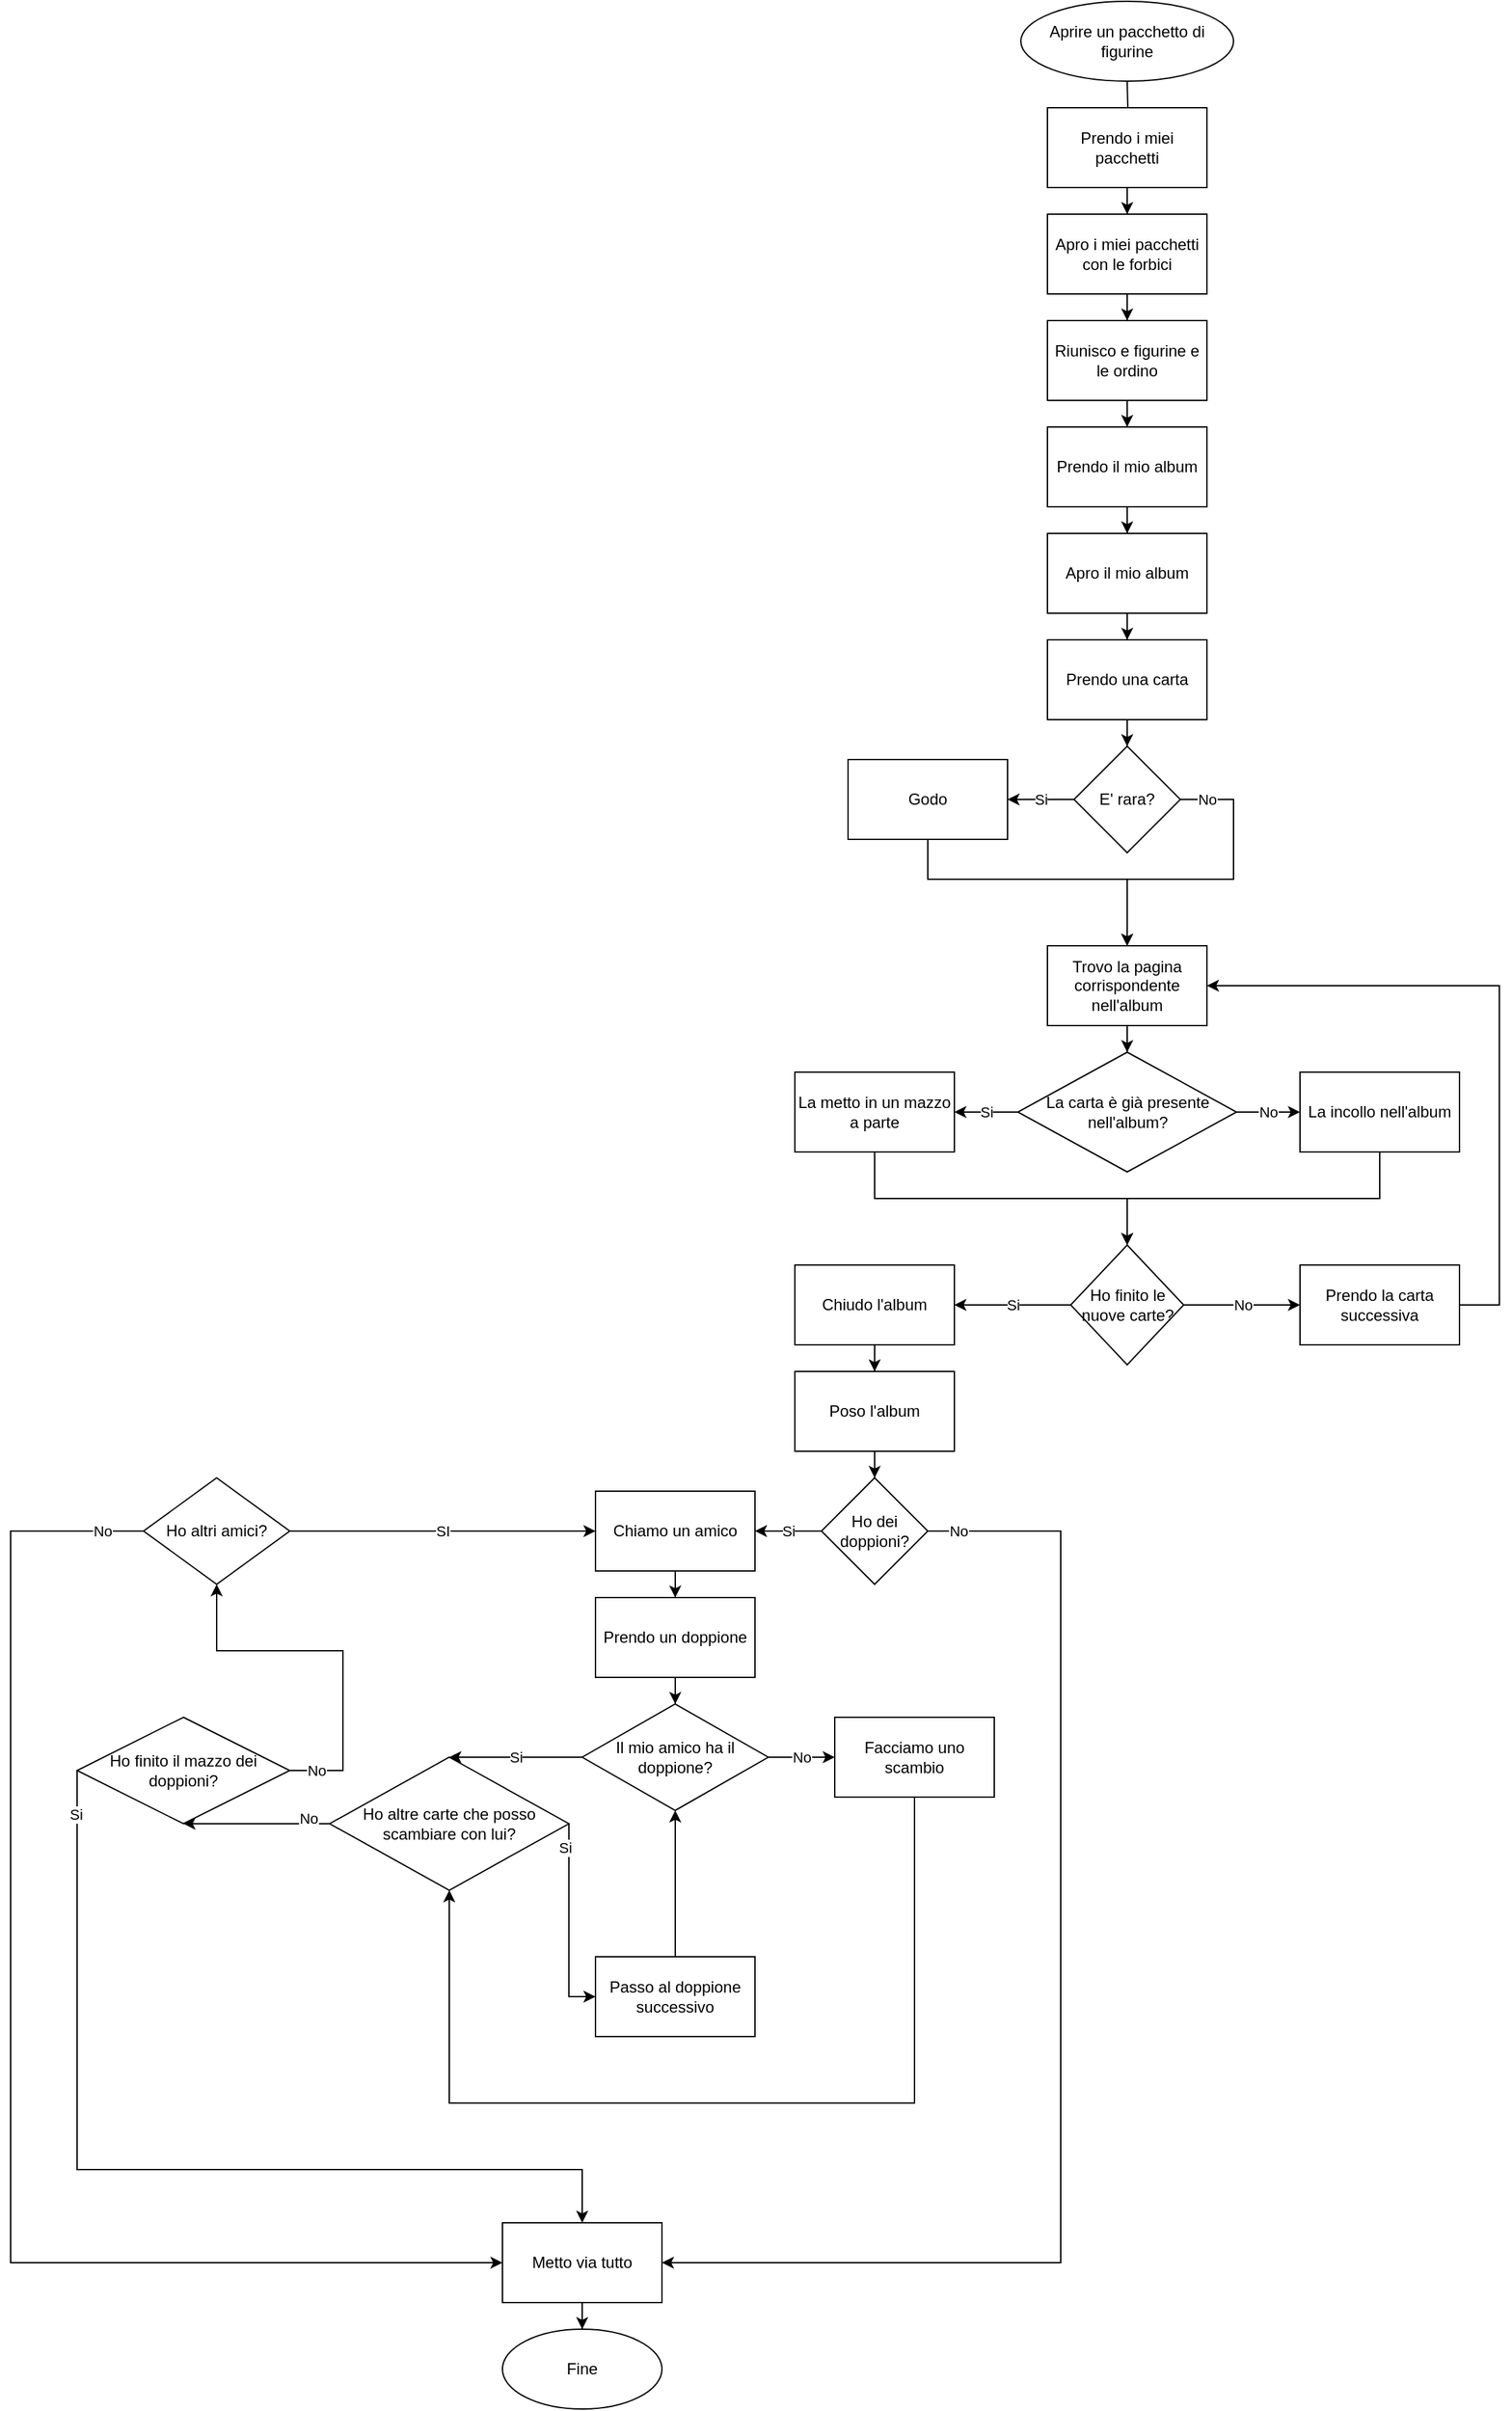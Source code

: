 <mxfile version="15.8.8" type="device"><diagram id="NLJ6FrOBDrChtwAKMCuL" name="Page-1"><mxGraphModel dx="1121" dy="1079" grid="1" gridSize="10" guides="1" tooltips="1" connect="1" arrows="1" fold="1" page="1" pageScale="1" pageWidth="1000" pageHeight="2000" math="0" shadow="0"><root><mxCell id="0"/><mxCell id="1" parent="0"/><mxCell id="Ks2zo3N1N7bRqCL9yxlh-40" style="edgeStyle=orthogonalEdgeStyle;rounded=0;orthogonalLoop=1;jettySize=auto;html=1;" edge="1" parent="1" target="Ks2zo3N1N7bRqCL9yxlh-2"><mxGeometry relative="1" as="geometry"><mxPoint x="1210" y="90" as="sourcePoint"/></mxGeometry></mxCell><mxCell id="Ks2zo3N1N7bRqCL9yxlh-39" style="edgeStyle=orthogonalEdgeStyle;rounded=0;orthogonalLoop=1;jettySize=auto;html=1;" edge="1" parent="1" source="Ks2zo3N1N7bRqCL9yxlh-2" target="Ks2zo3N1N7bRqCL9yxlh-3"><mxGeometry relative="1" as="geometry"/></mxCell><mxCell id="Ks2zo3N1N7bRqCL9yxlh-2" value="Prendo i miei pacchetti" style="rounded=0;whiteSpace=wrap;html=1;" vertex="1" parent="1"><mxGeometry x="1150" y="110" width="120" height="60" as="geometry"/></mxCell><mxCell id="Ks2zo3N1N7bRqCL9yxlh-41" style="edgeStyle=orthogonalEdgeStyle;rounded=0;orthogonalLoop=1;jettySize=auto;html=1;" edge="1" parent="1" source="Ks2zo3N1N7bRqCL9yxlh-3" target="Ks2zo3N1N7bRqCL9yxlh-4"><mxGeometry relative="1" as="geometry"/></mxCell><mxCell id="Ks2zo3N1N7bRqCL9yxlh-3" value="Apro i miei pacchetti con le forbici" style="rounded=0;whiteSpace=wrap;html=1;" vertex="1" parent="1"><mxGeometry x="1150" y="190" width="120" height="60" as="geometry"/></mxCell><mxCell id="Ks2zo3N1N7bRqCL9yxlh-42" style="edgeStyle=orthogonalEdgeStyle;rounded=0;orthogonalLoop=1;jettySize=auto;html=1;" edge="1" parent="1" source="Ks2zo3N1N7bRqCL9yxlh-4" target="Ks2zo3N1N7bRqCL9yxlh-5"><mxGeometry relative="1" as="geometry"/></mxCell><mxCell id="Ks2zo3N1N7bRqCL9yxlh-4" value="Riunisco e figurine e le ordino" style="rounded=0;whiteSpace=wrap;html=1;" vertex="1" parent="1"><mxGeometry x="1150" y="270" width="120" height="60" as="geometry"/></mxCell><mxCell id="Ks2zo3N1N7bRqCL9yxlh-43" style="edgeStyle=orthogonalEdgeStyle;rounded=0;orthogonalLoop=1;jettySize=auto;html=1;" edge="1" parent="1" source="Ks2zo3N1N7bRqCL9yxlh-5" target="Ks2zo3N1N7bRqCL9yxlh-6"><mxGeometry relative="1" as="geometry"/></mxCell><mxCell id="Ks2zo3N1N7bRqCL9yxlh-5" value="Prendo il mio album" style="rounded=0;whiteSpace=wrap;html=1;" vertex="1" parent="1"><mxGeometry x="1150" y="350" width="120" height="60" as="geometry"/></mxCell><mxCell id="Ks2zo3N1N7bRqCL9yxlh-44" style="edgeStyle=orthogonalEdgeStyle;rounded=0;orthogonalLoop=1;jettySize=auto;html=1;" edge="1" parent="1" source="Ks2zo3N1N7bRqCL9yxlh-6" target="Ks2zo3N1N7bRqCL9yxlh-7"><mxGeometry relative="1" as="geometry"/></mxCell><mxCell id="Ks2zo3N1N7bRqCL9yxlh-6" value="Apro il mio album" style="rounded=0;whiteSpace=wrap;html=1;" vertex="1" parent="1"><mxGeometry x="1150" y="430" width="120" height="60" as="geometry"/></mxCell><mxCell id="Ks2zo3N1N7bRqCL9yxlh-45" style="edgeStyle=orthogonalEdgeStyle;rounded=0;orthogonalLoop=1;jettySize=auto;html=1;" edge="1" parent="1" source="Ks2zo3N1N7bRqCL9yxlh-7" target="Ks2zo3N1N7bRqCL9yxlh-35"><mxGeometry relative="1" as="geometry"/></mxCell><mxCell id="Ks2zo3N1N7bRqCL9yxlh-7" value="Prendo una carta" style="rounded=0;whiteSpace=wrap;html=1;" vertex="1" parent="1"><mxGeometry x="1150" y="510" width="120" height="60" as="geometry"/></mxCell><mxCell id="Ks2zo3N1N7bRqCL9yxlh-19" style="edgeStyle=orthogonalEdgeStyle;rounded=0;orthogonalLoop=1;jettySize=auto;html=1;entryX=0.5;entryY=0;entryDx=0;entryDy=0;" edge="1" parent="1" source="Ks2zo3N1N7bRqCL9yxlh-8" target="Ks2zo3N1N7bRqCL9yxlh-9"><mxGeometry relative="1" as="geometry"/></mxCell><mxCell id="Ks2zo3N1N7bRqCL9yxlh-8" value="Trovo la pagina corrispondente nell'album" style="rounded=0;whiteSpace=wrap;html=1;" vertex="1" parent="1"><mxGeometry x="1150" y="740" width="120" height="60" as="geometry"/></mxCell><mxCell id="Ks2zo3N1N7bRqCL9yxlh-13" value="Si" style="edgeStyle=orthogonalEdgeStyle;rounded=0;orthogonalLoop=1;jettySize=auto;html=1;entryX=1;entryY=0.5;entryDx=0;entryDy=0;" edge="1" parent="1" source="Ks2zo3N1N7bRqCL9yxlh-9" target="Ks2zo3N1N7bRqCL9yxlh-10"><mxGeometry relative="1" as="geometry"/></mxCell><mxCell id="Ks2zo3N1N7bRqCL9yxlh-14" value="No" style="edgeStyle=orthogonalEdgeStyle;rounded=0;orthogonalLoop=1;jettySize=auto;html=1;entryX=0;entryY=0.5;entryDx=0;entryDy=0;" edge="1" parent="1" source="Ks2zo3N1N7bRqCL9yxlh-9" target="Ks2zo3N1N7bRqCL9yxlh-11"><mxGeometry relative="1" as="geometry"/></mxCell><mxCell id="Ks2zo3N1N7bRqCL9yxlh-9" value="La carta è già presente nell'album?" style="rhombus;whiteSpace=wrap;html=1;" vertex="1" parent="1"><mxGeometry x="1127.75" y="820" width="164.5" height="90" as="geometry"/></mxCell><mxCell id="Ks2zo3N1N7bRqCL9yxlh-17" style="edgeStyle=orthogonalEdgeStyle;rounded=0;orthogonalLoop=1;jettySize=auto;html=1;exitX=0.5;exitY=1;exitDx=0;exitDy=0;" edge="1" parent="1" source="Ks2zo3N1N7bRqCL9yxlh-10" target="Ks2zo3N1N7bRqCL9yxlh-12"><mxGeometry relative="1" as="geometry"><Array as="points"><mxPoint x="1020" y="930"/><mxPoint x="1210" y="930"/></Array></mxGeometry></mxCell><mxCell id="Ks2zo3N1N7bRqCL9yxlh-10" value="La metto in un mazzo a parte" style="rounded=0;whiteSpace=wrap;html=1;" vertex="1" parent="1"><mxGeometry x="960" y="835" width="120" height="60" as="geometry"/></mxCell><mxCell id="Ks2zo3N1N7bRqCL9yxlh-72" style="edgeStyle=orthogonalEdgeStyle;rounded=0;orthogonalLoop=1;jettySize=auto;html=1;entryX=0.5;entryY=0;entryDx=0;entryDy=0;" edge="1" parent="1" source="Ks2zo3N1N7bRqCL9yxlh-11" target="Ks2zo3N1N7bRqCL9yxlh-12"><mxGeometry relative="1" as="geometry"><Array as="points"><mxPoint x="1400" y="930"/><mxPoint x="1210" y="930"/></Array></mxGeometry></mxCell><mxCell id="Ks2zo3N1N7bRqCL9yxlh-11" value="La incollo nell'album" style="rounded=0;whiteSpace=wrap;html=1;" vertex="1" parent="1"><mxGeometry x="1340" y="835" width="120" height="60" as="geometry"/></mxCell><mxCell id="Ks2zo3N1N7bRqCL9yxlh-16" value="No" style="edgeStyle=orthogonalEdgeStyle;rounded=0;orthogonalLoop=1;jettySize=auto;html=1;" edge="1" parent="1" source="Ks2zo3N1N7bRqCL9yxlh-12" target="Ks2zo3N1N7bRqCL9yxlh-15"><mxGeometry relative="1" as="geometry"/></mxCell><mxCell id="Ks2zo3N1N7bRqCL9yxlh-25" value="Si" style="edgeStyle=orthogonalEdgeStyle;rounded=0;orthogonalLoop=1;jettySize=auto;html=1;entryX=1;entryY=0.5;entryDx=0;entryDy=0;" edge="1" parent="1" source="Ks2zo3N1N7bRqCL9yxlh-12" target="Ks2zo3N1N7bRqCL9yxlh-22"><mxGeometry relative="1" as="geometry"/></mxCell><mxCell id="Ks2zo3N1N7bRqCL9yxlh-12" value="Ho finito le nuove carte?" style="rhombus;whiteSpace=wrap;html=1;" vertex="1" parent="1"><mxGeometry x="1167.5" y="965" width="85" height="90" as="geometry"/></mxCell><mxCell id="Ks2zo3N1N7bRqCL9yxlh-18" style="edgeStyle=orthogonalEdgeStyle;rounded=0;orthogonalLoop=1;jettySize=auto;html=1;entryX=1;entryY=0.5;entryDx=0;entryDy=0;exitX=1;exitY=0.5;exitDx=0;exitDy=0;" edge="1" parent="1" source="Ks2zo3N1N7bRqCL9yxlh-15" target="Ks2zo3N1N7bRqCL9yxlh-8"><mxGeometry relative="1" as="geometry"><Array as="points"><mxPoint x="1490" y="1010"/><mxPoint x="1490" y="770"/></Array></mxGeometry></mxCell><mxCell id="Ks2zo3N1N7bRqCL9yxlh-15" value="Prendo la carta successiva" style="rounded=0;whiteSpace=wrap;html=1;" vertex="1" parent="1"><mxGeometry x="1340" y="980" width="120" height="60" as="geometry"/></mxCell><mxCell id="Ks2zo3N1N7bRqCL9yxlh-26" style="edgeStyle=orthogonalEdgeStyle;rounded=0;orthogonalLoop=1;jettySize=auto;html=1;entryX=0.5;entryY=0;entryDx=0;entryDy=0;" edge="1" parent="1" source="Ks2zo3N1N7bRqCL9yxlh-22" target="Ks2zo3N1N7bRqCL9yxlh-23"><mxGeometry relative="1" as="geometry"/></mxCell><mxCell id="Ks2zo3N1N7bRqCL9yxlh-22" value="Chiudo l'album" style="rounded=0;whiteSpace=wrap;html=1;" vertex="1" parent="1"><mxGeometry x="960" y="980" width="120" height="60" as="geometry"/></mxCell><mxCell id="Ks2zo3N1N7bRqCL9yxlh-27" style="edgeStyle=orthogonalEdgeStyle;rounded=0;orthogonalLoop=1;jettySize=auto;html=1;" edge="1" parent="1" source="Ks2zo3N1N7bRqCL9yxlh-23" target="Ks2zo3N1N7bRqCL9yxlh-24"><mxGeometry relative="1" as="geometry"/></mxCell><mxCell id="Ks2zo3N1N7bRqCL9yxlh-23" value="Poso l'album" style="rounded=0;whiteSpace=wrap;html=1;" vertex="1" parent="1"><mxGeometry x="960" y="1060" width="120" height="60" as="geometry"/></mxCell><mxCell id="Ks2zo3N1N7bRqCL9yxlh-29" value="Si" style="edgeStyle=orthogonalEdgeStyle;rounded=0;orthogonalLoop=1;jettySize=auto;html=1;" edge="1" parent="1" source="Ks2zo3N1N7bRqCL9yxlh-24" target="Ks2zo3N1N7bRqCL9yxlh-28"><mxGeometry relative="1" as="geometry"/></mxCell><mxCell id="Ks2zo3N1N7bRqCL9yxlh-70" style="edgeStyle=orthogonalEdgeStyle;rounded=0;orthogonalLoop=1;jettySize=auto;html=1;entryX=1;entryY=0.5;entryDx=0;entryDy=0;" edge="1" parent="1" source="Ks2zo3N1N7bRqCL9yxlh-24" target="Ks2zo3N1N7bRqCL9yxlh-64"><mxGeometry relative="1" as="geometry"><Array as="points"><mxPoint x="1160" y="1180"/><mxPoint x="1160" y="1730"/></Array></mxGeometry></mxCell><mxCell id="Ks2zo3N1N7bRqCL9yxlh-71" value="No" style="edgeLabel;html=1;align=center;verticalAlign=middle;resizable=0;points=[];" vertex="1" connectable="0" parent="Ks2zo3N1N7bRqCL9yxlh-70"><mxGeometry x="-0.953" y="3" relative="1" as="geometry"><mxPoint y="3" as="offset"/></mxGeometry></mxCell><mxCell id="Ks2zo3N1N7bRqCL9yxlh-24" value="Ho dei doppioni?" style="rhombus;whiteSpace=wrap;html=1;" vertex="1" parent="1"><mxGeometry x="980" y="1140" width="80" height="80" as="geometry"/></mxCell><mxCell id="Ks2zo3N1N7bRqCL9yxlh-32" style="edgeStyle=orthogonalEdgeStyle;rounded=0;orthogonalLoop=1;jettySize=auto;html=1;" edge="1" parent="1" source="Ks2zo3N1N7bRqCL9yxlh-28" target="Ks2zo3N1N7bRqCL9yxlh-31"><mxGeometry relative="1" as="geometry"/></mxCell><mxCell id="Ks2zo3N1N7bRqCL9yxlh-28" value="Chiamo un amico" style="rounded=0;whiteSpace=wrap;html=1;" vertex="1" parent="1"><mxGeometry x="810" y="1150" width="120" height="60" as="geometry"/></mxCell><mxCell id="Ks2zo3N1N7bRqCL9yxlh-50" value="Si" style="edgeStyle=orthogonalEdgeStyle;rounded=0;orthogonalLoop=1;jettySize=auto;html=1;entryX=0.5;entryY=0;entryDx=0;entryDy=0;exitX=0;exitY=0.5;exitDx=0;exitDy=0;" edge="1" parent="1" source="Ks2zo3N1N7bRqCL9yxlh-30" target="Ks2zo3N1N7bRqCL9yxlh-48"><mxGeometry relative="1" as="geometry"><Array as="points"><mxPoint x="780" y="1350"/><mxPoint x="780" y="1350"/></Array></mxGeometry></mxCell><mxCell id="Ks2zo3N1N7bRqCL9yxlh-53" value="No" style="edgeStyle=orthogonalEdgeStyle;rounded=0;orthogonalLoop=1;jettySize=auto;html=1;" edge="1" parent="1" source="Ks2zo3N1N7bRqCL9yxlh-30" target="Ks2zo3N1N7bRqCL9yxlh-34"><mxGeometry relative="1" as="geometry"/></mxCell><mxCell id="Ks2zo3N1N7bRqCL9yxlh-30" value="Il mio amico ha il doppione?" style="rhombus;whiteSpace=wrap;html=1;" vertex="1" parent="1"><mxGeometry x="800" y="1310" width="140" height="80" as="geometry"/></mxCell><mxCell id="Ks2zo3N1N7bRqCL9yxlh-33" style="edgeStyle=orthogonalEdgeStyle;rounded=0;orthogonalLoop=1;jettySize=auto;html=1;" edge="1" parent="1" source="Ks2zo3N1N7bRqCL9yxlh-31" target="Ks2zo3N1N7bRqCL9yxlh-30"><mxGeometry relative="1" as="geometry"/></mxCell><mxCell id="Ks2zo3N1N7bRqCL9yxlh-31" value="Prendo un doppione" style="rounded=0;whiteSpace=wrap;html=1;" vertex="1" parent="1"><mxGeometry x="810" y="1230" width="120" height="60" as="geometry"/></mxCell><mxCell id="Ks2zo3N1N7bRqCL9yxlh-69" style="edgeStyle=orthogonalEdgeStyle;rounded=0;orthogonalLoop=1;jettySize=auto;html=1;exitX=0.5;exitY=1;exitDx=0;exitDy=0;entryX=0.5;entryY=1;entryDx=0;entryDy=0;" edge="1" parent="1" source="Ks2zo3N1N7bRqCL9yxlh-34" target="Ks2zo3N1N7bRqCL9yxlh-48"><mxGeometry relative="1" as="geometry"><mxPoint x="700" y="1510" as="targetPoint"/><Array as="points"><mxPoint x="1050" y="1610"/><mxPoint x="700" y="1610"/></Array></mxGeometry></mxCell><mxCell id="Ks2zo3N1N7bRqCL9yxlh-34" value="Facciamo uno scambio" style="rounded=0;whiteSpace=wrap;html=1;" vertex="1" parent="1"><mxGeometry x="990" y="1320" width="120" height="60" as="geometry"/></mxCell><mxCell id="Ks2zo3N1N7bRqCL9yxlh-38" value="Si" style="edgeStyle=orthogonalEdgeStyle;rounded=0;orthogonalLoop=1;jettySize=auto;html=1;entryX=1;entryY=0.5;entryDx=0;entryDy=0;" edge="1" parent="1" source="Ks2zo3N1N7bRqCL9yxlh-35" target="Ks2zo3N1N7bRqCL9yxlh-36"><mxGeometry relative="1" as="geometry"/></mxCell><mxCell id="Ks2zo3N1N7bRqCL9yxlh-47" value="No" style="edgeStyle=orthogonalEdgeStyle;rounded=0;orthogonalLoop=1;jettySize=auto;html=1;exitX=1;exitY=0.5;exitDx=0;exitDy=0;" edge="1" parent="1" source="Ks2zo3N1N7bRqCL9yxlh-35"><mxGeometry x="-0.826" relative="1" as="geometry"><mxPoint x="1210" y="740" as="targetPoint"/><Array as="points"><mxPoint x="1290" y="630"/><mxPoint x="1290" y="690"/><mxPoint x="1210" y="690"/></Array><mxPoint as="offset"/></mxGeometry></mxCell><mxCell id="Ks2zo3N1N7bRqCL9yxlh-35" value="E' rara?" style="rhombus;whiteSpace=wrap;html=1;" vertex="1" parent="1"><mxGeometry x="1170" y="590" width="80" height="80" as="geometry"/></mxCell><mxCell id="Ks2zo3N1N7bRqCL9yxlh-46" style="edgeStyle=orthogonalEdgeStyle;rounded=0;orthogonalLoop=1;jettySize=auto;html=1;entryX=0.5;entryY=0;entryDx=0;entryDy=0;" edge="1" parent="1" source="Ks2zo3N1N7bRqCL9yxlh-36" target="Ks2zo3N1N7bRqCL9yxlh-8"><mxGeometry relative="1" as="geometry"><Array as="points"><mxPoint x="1060" y="690"/><mxPoint x="1210" y="690"/></Array></mxGeometry></mxCell><mxCell id="Ks2zo3N1N7bRqCL9yxlh-36" value="Godo" style="rounded=0;whiteSpace=wrap;html=1;" vertex="1" parent="1"><mxGeometry x="1000" y="600" width="120" height="60" as="geometry"/></mxCell><mxCell id="Ks2zo3N1N7bRqCL9yxlh-59" style="edgeStyle=orthogonalEdgeStyle;rounded=0;orthogonalLoop=1;jettySize=auto;html=1;entryX=0.5;entryY=1;entryDx=0;entryDy=0;" edge="1" parent="1" source="Ks2zo3N1N7bRqCL9yxlh-48" target="Ks2zo3N1N7bRqCL9yxlh-58"><mxGeometry relative="1" as="geometry"><Array as="points"><mxPoint x="530" y="1400"/></Array></mxGeometry></mxCell><mxCell id="Ks2zo3N1N7bRqCL9yxlh-60" value="No" style="edgeLabel;html=1;align=center;verticalAlign=middle;resizable=0;points=[];" vertex="1" connectable="0" parent="Ks2zo3N1N7bRqCL9yxlh-59"><mxGeometry x="-0.696" y="-4" relative="1" as="geometry"><mxPoint as="offset"/></mxGeometry></mxCell><mxCell id="Ks2zo3N1N7bRqCL9yxlh-66" style="edgeStyle=orthogonalEdgeStyle;rounded=0;orthogonalLoop=1;jettySize=auto;html=1;entryX=0;entryY=0.5;entryDx=0;entryDy=0;exitX=1;exitY=0.5;exitDx=0;exitDy=0;" edge="1" parent="1" source="Ks2zo3N1N7bRqCL9yxlh-48"><mxGeometry relative="1" as="geometry"><mxPoint x="800" y="1400" as="sourcePoint"/><mxPoint x="810" y="1530" as="targetPoint"/><Array as="points"><mxPoint x="790" y="1530"/></Array></mxGeometry></mxCell><mxCell id="Ks2zo3N1N7bRqCL9yxlh-75" value="Si" style="edgeLabel;html=1;align=center;verticalAlign=middle;resizable=0;points=[];" vertex="1" connectable="0" parent="Ks2zo3N1N7bRqCL9yxlh-66"><mxGeometry x="-0.762" y="-3" relative="1" as="geometry"><mxPoint as="offset"/></mxGeometry></mxCell><mxCell id="Ks2zo3N1N7bRqCL9yxlh-48" value="Ho altre carte che posso scambiare con lui?" style="rhombus;whiteSpace=wrap;html=1;" vertex="1" parent="1"><mxGeometry x="610" y="1350" width="180" height="100" as="geometry"/></mxCell><mxCell id="Ks2zo3N1N7bRqCL9yxlh-62" value="SI" style="edgeStyle=orthogonalEdgeStyle;rounded=0;orthogonalLoop=1;jettySize=auto;html=1;entryX=0;entryY=0.5;entryDx=0;entryDy=0;" edge="1" parent="1" source="Ks2zo3N1N7bRqCL9yxlh-51" target="Ks2zo3N1N7bRqCL9yxlh-28"><mxGeometry relative="1" as="geometry"/></mxCell><mxCell id="Ks2zo3N1N7bRqCL9yxlh-63" value="No" style="edgeStyle=orthogonalEdgeStyle;rounded=0;orthogonalLoop=1;jettySize=auto;html=1;entryX=0;entryY=0.5;entryDx=0;entryDy=0;exitX=0;exitY=0.5;exitDx=0;exitDy=0;" edge="1" parent="1" source="Ks2zo3N1N7bRqCL9yxlh-51" target="Ks2zo3N1N7bRqCL9yxlh-64"><mxGeometry x="-0.938" relative="1" as="geometry"><mxPoint x="400" y="1140" as="targetPoint"/><Array as="points"><mxPoint x="370" y="1180"/><mxPoint x="370" y="1730"/></Array><mxPoint as="offset"/></mxGeometry></mxCell><mxCell id="Ks2zo3N1N7bRqCL9yxlh-51" value="Ho altri amici?" style="rhombus;whiteSpace=wrap;html=1;" vertex="1" parent="1"><mxGeometry x="470" y="1140" width="110" height="80" as="geometry"/></mxCell><mxCell id="Ks2zo3N1N7bRqCL9yxlh-73" style="edgeStyle=orthogonalEdgeStyle;rounded=0;orthogonalLoop=1;jettySize=auto;html=1;entryX=0.5;entryY=0;entryDx=0;entryDy=0;exitX=0;exitY=0.5;exitDx=0;exitDy=0;" edge="1" parent="1" source="Ks2zo3N1N7bRqCL9yxlh-58" target="Ks2zo3N1N7bRqCL9yxlh-64"><mxGeometry relative="1" as="geometry"><Array as="points"><mxPoint x="420" y="1660"/><mxPoint x="800" y="1660"/></Array></mxGeometry></mxCell><mxCell id="Ks2zo3N1N7bRqCL9yxlh-74" value="Si" style="edgeLabel;html=1;align=center;verticalAlign=middle;resizable=0;points=[];" vertex="1" connectable="0" parent="Ks2zo3N1N7bRqCL9yxlh-73"><mxGeometry x="-0.909" y="-1" relative="1" as="geometry"><mxPoint as="offset"/></mxGeometry></mxCell><mxCell id="Ks2zo3N1N7bRqCL9yxlh-76" value="No" style="edgeStyle=orthogonalEdgeStyle;rounded=0;orthogonalLoop=1;jettySize=auto;html=1;exitX=1;exitY=0.5;exitDx=0;exitDy=0;entryX=0.5;entryY=1;entryDx=0;entryDy=0;" edge="1" parent="1" source="Ks2zo3N1N7bRqCL9yxlh-58" target="Ks2zo3N1N7bRqCL9yxlh-51"><mxGeometry x="-0.855" relative="1" as="geometry"><Array as="points"><mxPoint x="620" y="1360"/><mxPoint x="620" y="1270"/><mxPoint x="525" y="1270"/></Array><mxPoint as="offset"/></mxGeometry></mxCell><mxCell id="Ks2zo3N1N7bRqCL9yxlh-58" value="Ho finito il mazzo dei doppioni?" style="rhombus;whiteSpace=wrap;html=1;" vertex="1" parent="1"><mxGeometry x="420" y="1320" width="160" height="80" as="geometry"/></mxCell><mxCell id="Ks2zo3N1N7bRqCL9yxlh-78" style="edgeStyle=orthogonalEdgeStyle;rounded=0;orthogonalLoop=1;jettySize=auto;html=1;" edge="1" parent="1" source="Ks2zo3N1N7bRqCL9yxlh-64" target="Ks2zo3N1N7bRqCL9yxlh-77"><mxGeometry relative="1" as="geometry"/></mxCell><mxCell id="Ks2zo3N1N7bRqCL9yxlh-64" value="Metto via tutto" style="rounded=0;whiteSpace=wrap;html=1;" vertex="1" parent="1"><mxGeometry x="740" y="1700" width="120" height="60" as="geometry"/></mxCell><mxCell id="Ks2zo3N1N7bRqCL9yxlh-68" style="edgeStyle=orthogonalEdgeStyle;rounded=0;orthogonalLoop=1;jettySize=auto;html=1;entryX=0.5;entryY=1;entryDx=0;entryDy=0;" edge="1" parent="1" source="Ks2zo3N1N7bRqCL9yxlh-65" target="Ks2zo3N1N7bRqCL9yxlh-30"><mxGeometry relative="1" as="geometry"/></mxCell><mxCell id="Ks2zo3N1N7bRqCL9yxlh-65" value="Passo al doppione successivo" style="rounded=0;whiteSpace=wrap;html=1;" vertex="1" parent="1"><mxGeometry x="810" y="1500" width="120" height="60" as="geometry"/></mxCell><mxCell id="Ks2zo3N1N7bRqCL9yxlh-77" value="Fine" style="ellipse;whiteSpace=wrap;html=1;" vertex="1" parent="1"><mxGeometry x="740" y="1780" width="120" height="60" as="geometry"/></mxCell><mxCell id="Ks2zo3N1N7bRqCL9yxlh-80" value="Aprire un pacchetto di figurine" style="ellipse;whiteSpace=wrap;html=1;" vertex="1" parent="1"><mxGeometry x="1130" y="30" width="160" height="60" as="geometry"/></mxCell></root></mxGraphModel></diagram></mxfile>